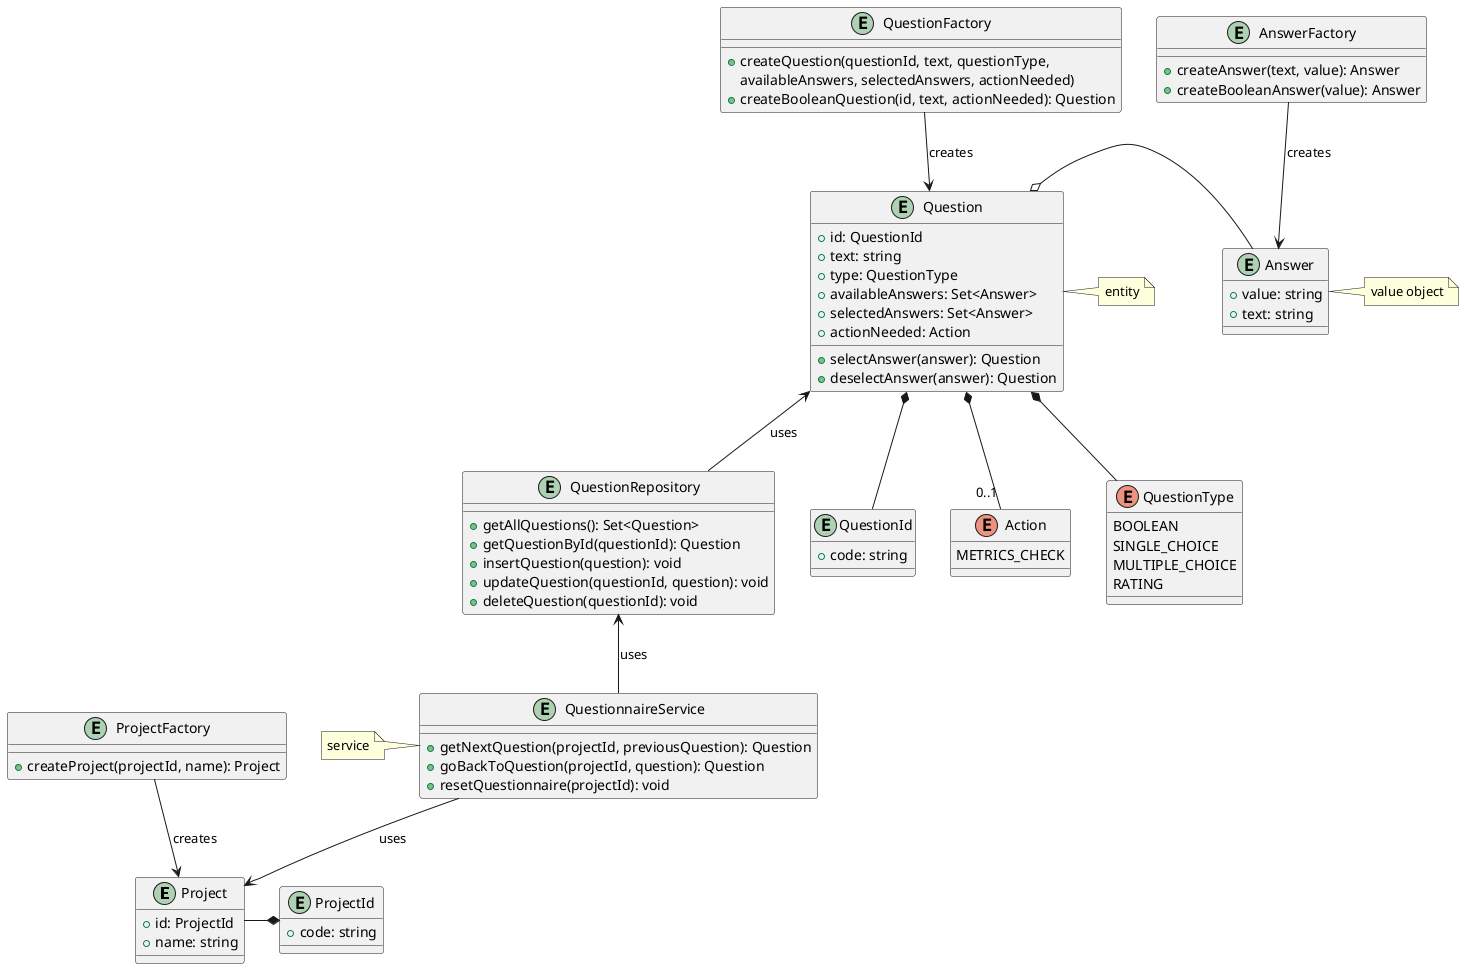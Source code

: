 @startuml

entity Project {
  +id: ProjectId
  +name: string
}

entity ProjectId {
  +code: string
}

entity Answer {
  +value: string
  +text: string
}

entity Question {
  +id: QuestionId
  +text: string
  +type: QuestionType
  +availableAnswers: Set<Answer>
  +selectedAnswers: Set<Answer>
  +selectAnswer(answer): Question
  +deselectAnswer(answer): Question
  +actionNeeded: Action
}

entity QuestionId {
  +code: string
}

entity ProjectFactory {
  +createProject(projectId, name): Project
}

entity AnswerFactory {
  +createAnswer(text, value): Answer
  +createBooleanAnswer(value): Answer
}

entity QuestionFactory {
  +createQuestion(questionId, text, questionType,
  availableAnswers, selectedAnswers, actionNeeded)
  +createBooleanQuestion(id, text, actionNeeded): Question
}

entity QuestionRepository {
  +getAllQuestions(): Set<Question>
  +getQuestionById(questionId): Question
  +insertQuestion(question): void
  +updateQuestion(questionId, question): void
  +deleteQuestion(questionId): void
}

entity QuestionnaireService {
  +getNextQuestion(projectId, previousQuestion): Question
  +goBackToQuestion(projectId, question): Question
  +resetQuestionnaire(projectId): void
}

enum Action {
  METRICS_CHECK
}

enum QuestionType {
  BOOLEAN
  SINGLE_CHOICE
  MULTIPLE_CHOICE
  RATING
}

Project -* ProjectId
ProjectFactory --> Project : creates
AnswerFactory --> Answer : creates
QuestionFactory --> Question : creates
QuestionRepository -up-> Question : uses
QuestionnaireService -up-> QuestionRepository : uses
QuestionnaireService --> Project : uses
Question o-right- Answer
Question *-- QuestionId
Question *-- QuestionType
Question *-- "0..1" Action

note right of Question : entity
note right of Answer : value object
note left of QuestionnaireService : service


@enduml